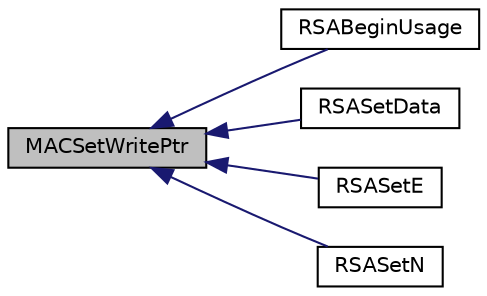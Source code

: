 digraph "MACSetWritePtr"
{
  edge [fontname="Helvetica",fontsize="10",labelfontname="Helvetica",labelfontsize="10"];
  node [fontname="Helvetica",fontsize="10",shape=record];
  rankdir="LR";
  Node1 [label="MACSetWritePtr",height=0.2,width=0.4,color="black", fillcolor="grey75", style="filled", fontcolor="black"];
  Node1 -> Node2 [dir="back",color="midnightblue",fontsize="10",style="solid"];
  Node2 [label="RSABeginUsage",height=0.2,width=0.4,color="black", fillcolor="white", style="filled",URL="$_e_n_c_x24_j600_8c.html#a12182581c8150d092c6c0bf9c648b0e9"];
  Node1 -> Node3 [dir="back",color="midnightblue",fontsize="10",style="solid"];
  Node3 [label="RSASetData",height=0.2,width=0.4,color="black", fillcolor="white", style="filled",URL="$_e_n_c_x24_j600_8c.html#afff1b759c9e209b4d0ad70f706c3f4e9"];
  Node1 -> Node4 [dir="back",color="midnightblue",fontsize="10",style="solid"];
  Node4 [label="RSASetE",height=0.2,width=0.4,color="black", fillcolor="white", style="filled",URL="$_e_n_c_x24_j600_8c.html#a6e46c68d74ae66cd9ba83983a8378159"];
  Node1 -> Node5 [dir="back",color="midnightblue",fontsize="10",style="solid"];
  Node5 [label="RSASetN",height=0.2,width=0.4,color="black", fillcolor="white", style="filled",URL="$_e_n_c_x24_j600_8c.html#ae7d72c405caafcf14669cb9946965bd2"];
}
